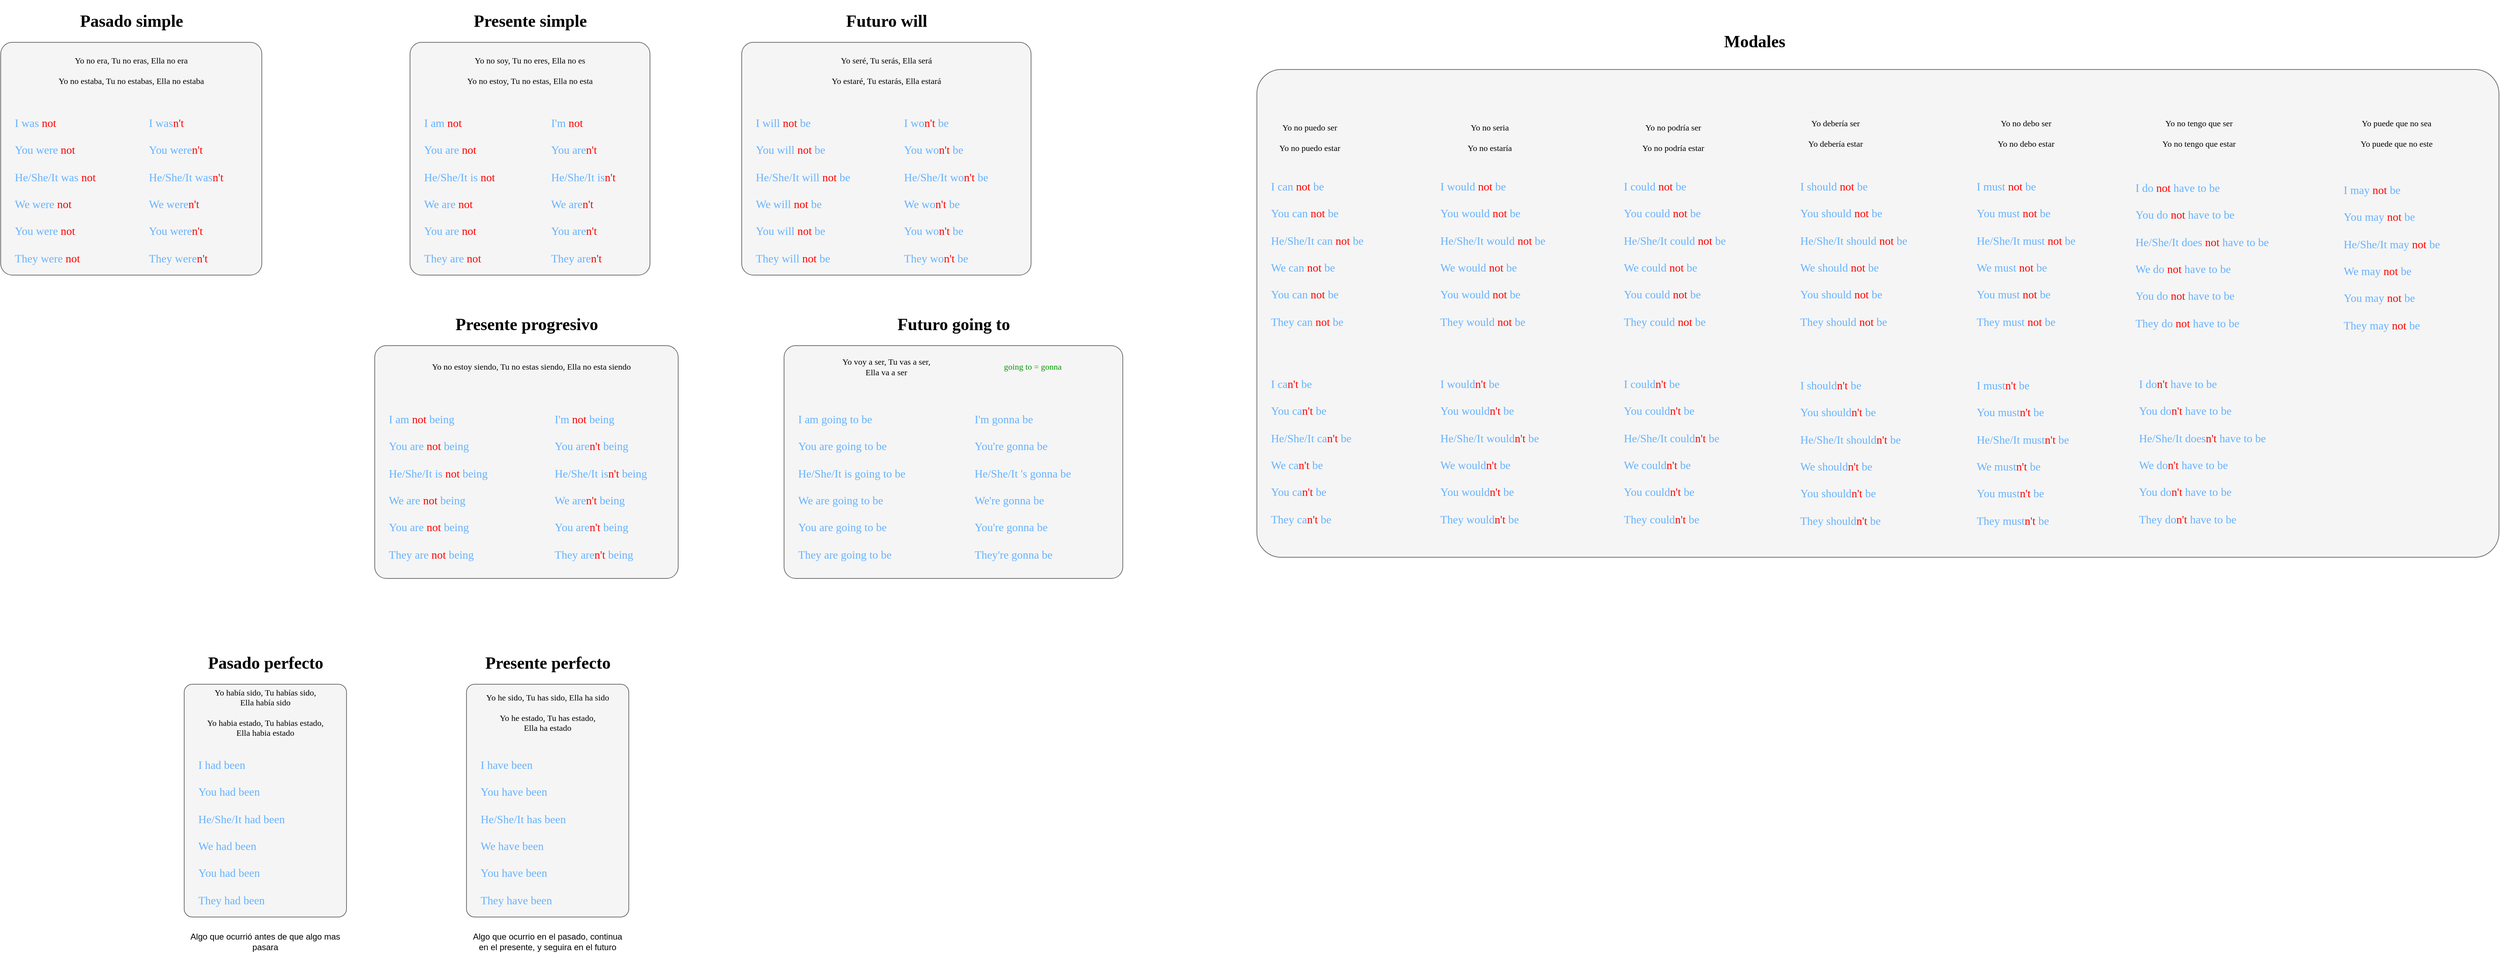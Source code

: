 <mxfile version="22.1.11" type="github">
  <diagram name="Página-1" id="DoMTYIOWFA96HwlCENNE">
    <mxGraphModel dx="2642" dy="577" grid="1" gridSize="10" guides="1" tooltips="1" connect="1" arrows="1" fold="1" page="1" pageScale="1" pageWidth="1600" pageHeight="1200" math="0" shadow="0">
      <root>
        <mxCell id="0" />
        <mxCell id="1" parent="0" />
        <mxCell id="wq_cmzW5N2Y1-mYz72yh-4" value="" style="group;fontFamily=Comic Sans MS;" parent="1" vertex="1" connectable="0">
          <mxGeometry x="350" y="560" width="430" height="390" as="geometry" />
        </mxCell>
        <mxCell id="wq_cmzW5N2Y1-mYz72yh-6" value="Presente progresivo" style="text;strokeColor=none;fillColor=none;html=1;fontSize=24;fontStyle=1;verticalAlign=middle;align=center;fontFamily=Comic Sans MS;" parent="wq_cmzW5N2Y1-mYz72yh-4" vertex="1">
          <mxGeometry x="32.25" width="365.5" height="60" as="geometry" />
        </mxCell>
        <mxCell id="dCN5y319V1dZhfIS2Bhl-4" value="" style="group" parent="wq_cmzW5N2Y1-mYz72yh-4" vertex="1" connectable="0">
          <mxGeometry y="60" width="430" height="330" as="geometry" />
        </mxCell>
        <mxCell id="wq_cmzW5N2Y1-mYz72yh-5" value="" style="rounded=1;whiteSpace=wrap;html=1;fillColor=#f5f5f5;fontColor=#333333;strokeColor=#666666;glass=0;shadow=0;arcSize=5;fontFamily=Comic Sans MS;" parent="dCN5y319V1dZhfIS2Bhl-4" vertex="1">
          <mxGeometry width="430" height="330" as="geometry" />
        </mxCell>
        <mxCell id="wq_cmzW5N2Y1-mYz72yh-7" value="&lt;span style=&quot;background-color: initial;&quot;&gt;I am &lt;font color=&quot;#ff0000&quot;&gt;not&lt;/font&gt; being&lt;br&gt;&lt;/span&gt;&lt;br&gt;&lt;span style=&quot;background-color: initial;&quot;&gt;You are &lt;font color=&quot;#ff0000&quot;&gt;not&lt;/font&gt; being&lt;br&gt;&lt;/span&gt;&lt;br&gt;&lt;span style=&quot;background-color: initial;&quot;&gt;He/She/It is &lt;font color=&quot;#ff0000&quot;&gt;not&lt;/font&gt; being&lt;/span&gt;&lt;br&gt;&lt;span style=&quot;background-color: initial;&quot;&gt;&lt;br&gt;We are &lt;font color=&quot;#ff0000&quot;&gt;not&lt;/font&gt; being&lt;br&gt;&lt;/span&gt;&lt;br&gt;&lt;span style=&quot;background-color: initial;&quot;&gt;You are &lt;font color=&quot;#ff0000&quot;&gt;not&lt;/font&gt; being&lt;br&gt;&lt;/span&gt;&lt;br&gt;&lt;span style=&quot;background-color: initial;&quot;&gt;They are &lt;font color=&quot;#ff0000&quot;&gt;not&lt;/font&gt; being&lt;/span&gt;" style="text;strokeColor=none;fillColor=none;html=1;verticalAlign=middle;overflow=hidden;spacingTop=0;whiteSpace=wrap;horizontal=1;spacing=0;fontSize=16;fontFamily=Comic Sans MS;spacingLeft=20;fontColor=#66B2FF;" parent="dCN5y319V1dZhfIS2Bhl-4" vertex="1">
          <mxGeometry y="70" width="215" height="260" as="geometry" />
        </mxCell>
        <mxCell id="wq_cmzW5N2Y1-mYz72yh-8" value="Yo no estoy siendo, Tu no estas siendo, Ella no esta siendo" style="text;html=1;strokeColor=none;fillColor=none;align=center;verticalAlign=middle;whiteSpace=wrap;rounded=0;fontFamily=Comic Sans MS;" parent="dCN5y319V1dZhfIS2Bhl-4" vertex="1">
          <mxGeometry x="43.7" width="356.3" height="60" as="geometry" />
        </mxCell>
        <mxCell id="dCN5y319V1dZhfIS2Bhl-3" value="&lt;span style=&quot;background-color: initial;&quot;&gt;I&#39;m &lt;font color=&quot;#ff0000&quot;&gt;not&lt;/font&gt; being&lt;br&gt;&lt;/span&gt;&lt;br&gt;&lt;span style=&quot;background-color: initial;&quot;&gt;You are&lt;font color=&quot;#ff0000&quot;&gt;n&#39;t&lt;/font&gt; being&lt;br&gt;&lt;/span&gt;&lt;br&gt;&lt;span style=&quot;background-color: initial;&quot;&gt;He/She/It is&lt;font color=&quot;#ff0000&quot;&gt;n&#39;t&lt;/font&gt; being&lt;/span&gt;&lt;br&gt;&lt;span style=&quot;background-color: initial;&quot;&gt;&lt;br&gt;We are&lt;font color=&quot;#ff0000&quot;&gt;n&#39;t&lt;/font&gt; being&lt;br&gt;&lt;/span&gt;&lt;br&gt;&lt;span style=&quot;background-color: initial;&quot;&gt;You are&lt;font color=&quot;#ff0000&quot;&gt;n&#39;t&lt;/font&gt; being&lt;br&gt;&lt;/span&gt;&lt;br&gt;&lt;span style=&quot;background-color: initial;&quot;&gt;They are&lt;font color=&quot;#ff0000&quot;&gt;n&#39;t&lt;/font&gt; being&lt;/span&gt;" style="text;strokeColor=none;fillColor=none;html=1;verticalAlign=middle;overflow=hidden;spacingTop=0;whiteSpace=wrap;horizontal=1;spacing=0;fontSize=16;fontFamily=Comic Sans MS;spacingLeft=20;fontColor=#66B2FF;" parent="dCN5y319V1dZhfIS2Bhl-4" vertex="1">
          <mxGeometry x="235" y="70" width="195" height="260" as="geometry" />
        </mxCell>
        <mxCell id="wq_cmzW5N2Y1-mYz72yh-9" value="" style="group;fontFamily=Comic Sans MS;" parent="1" vertex="1" connectable="0">
          <mxGeometry x="870" y="130" width="410" height="390" as="geometry" />
        </mxCell>
        <mxCell id="wq_cmzW5N2Y1-mYz72yh-10" value="" style="rounded=1;whiteSpace=wrap;html=1;fillColor=#f5f5f5;fontColor=#333333;strokeColor=#666666;glass=0;shadow=0;arcSize=5;fontFamily=Comic Sans MS;" parent="wq_cmzW5N2Y1-mYz72yh-9" vertex="1">
          <mxGeometry y="60" width="410" height="330" as="geometry" />
        </mxCell>
        <mxCell id="wq_cmzW5N2Y1-mYz72yh-11" value="Futuro will" style="text;strokeColor=none;fillColor=none;html=1;fontSize=24;fontStyle=1;verticalAlign=middle;align=center;fontFamily=Comic Sans MS;" parent="wq_cmzW5N2Y1-mYz72yh-9" vertex="1">
          <mxGeometry x="90" width="230" height="60" as="geometry" />
        </mxCell>
        <mxCell id="wq_cmzW5N2Y1-mYz72yh-12" value="&lt;font face=&quot;Comic Sans MS&quot;&gt;&lt;span style=&quot;background-color: initial;&quot;&gt;I will &lt;font color=&quot;#ff0000&quot;&gt;not&lt;/font&gt; be&lt;br&gt;&lt;/span&gt;&lt;br&gt;&lt;span style=&quot;background-color: initial;&quot;&gt;You will &lt;font color=&quot;#ff0000&quot;&gt;not&lt;/font&gt; be&lt;br&gt;&lt;/span&gt;&lt;br&gt;&lt;span style=&quot;background-color: initial;&quot;&gt;He/She/It will &lt;font color=&quot;#ff0000&quot;&gt;not&lt;/font&gt; be&lt;/span&gt;&lt;br&gt;&lt;span style=&quot;background-color: initial;&quot;&gt;&lt;br&gt;We will &lt;font color=&quot;#ff0000&quot;&gt;not&lt;/font&gt; be&lt;br&gt;&lt;/span&gt;&lt;br&gt;&lt;span style=&quot;background-color: initial;&quot;&gt;You will &lt;font color=&quot;#ff0000&quot;&gt;not&lt;/font&gt; be&lt;br&gt;&lt;/span&gt;&lt;br&gt;&lt;span style=&quot;background-color: initial;&quot;&gt;They will &lt;font color=&quot;#ff0000&quot;&gt;not&lt;/font&gt; be&lt;/span&gt;&lt;/font&gt;" style="text;strokeColor=none;fillColor=none;html=1;verticalAlign=middle;overflow=hidden;spacingTop=0;whiteSpace=wrap;horizontal=1;spacing=0;fontSize=16;fontFamily=Comic Sans MS;spacingLeft=20;fontColor=#66B2FF;" parent="wq_cmzW5N2Y1-mYz72yh-9" vertex="1">
          <mxGeometry y="150" width="200" height="240" as="geometry" />
        </mxCell>
        <mxCell id="wq_cmzW5N2Y1-mYz72yh-13" value="Yo seré, Tu serás, Ella será&lt;br&gt;&lt;br&gt;Yo estaré, Tu estarás, Ella estará" style="text;html=1;strokeColor=none;fillColor=none;align=center;verticalAlign=middle;whiteSpace=wrap;rounded=0;fontFamily=Comic Sans MS;" parent="wq_cmzW5N2Y1-mYz72yh-9" vertex="1">
          <mxGeometry x="90" y="70" width="230" height="60" as="geometry" />
        </mxCell>
        <mxCell id="dCN5y319V1dZhfIS2Bhl-13" value="&lt;font face=&quot;Comic Sans MS&quot;&gt;&lt;span style=&quot;background-color: initial;&quot;&gt;I wo&lt;font color=&quot;#ff0000&quot;&gt;n&#39;t&lt;/font&gt; be&lt;br&gt;&lt;/span&gt;&lt;br&gt;&lt;span style=&quot;background-color: initial;&quot;&gt;You wo&lt;font color=&quot;#ff0000&quot;&gt;n&#39;t&lt;/font&gt; be&lt;br&gt;&lt;/span&gt;&lt;br&gt;&lt;span style=&quot;background-color: initial;&quot;&gt;He/She/It wo&lt;font color=&quot;#ff0000&quot;&gt;n&#39;t&lt;/font&gt; be&lt;/span&gt;&lt;br&gt;&lt;span style=&quot;background-color: initial;&quot;&gt;&lt;br&gt;We wo&lt;font color=&quot;#ff0000&quot;&gt;n&#39;t&lt;/font&gt; be&lt;br&gt;&lt;/span&gt;&lt;br&gt;&lt;span style=&quot;background-color: initial;&quot;&gt;You wo&lt;font color=&quot;#ff0000&quot;&gt;n&#39;t&lt;/font&gt; be&lt;br&gt;&lt;/span&gt;&lt;br&gt;&lt;span style=&quot;background-color: initial;&quot;&gt;They wo&lt;font color=&quot;#ff0000&quot;&gt;n&#39;t&lt;/font&gt; be&lt;/span&gt;&lt;/font&gt;" style="text;strokeColor=none;fillColor=none;html=1;verticalAlign=middle;overflow=hidden;spacingTop=0;whiteSpace=wrap;horizontal=1;spacing=0;fontSize=16;fontFamily=Comic Sans MS;spacingLeft=20;fontColor=#66B2FF;" parent="wq_cmzW5N2Y1-mYz72yh-9" vertex="1">
          <mxGeometry x="210" y="150" width="200" height="240" as="geometry" />
        </mxCell>
        <mxCell id="wq_cmzW5N2Y1-mYz72yh-26" value="" style="group;fontFamily=Comic Sans MS;" parent="1" vertex="1" connectable="0">
          <mxGeometry x="480" y="1040" width="230" height="390" as="geometry" />
        </mxCell>
        <mxCell id="wq_cmzW5N2Y1-mYz72yh-27" value="" style="rounded=1;whiteSpace=wrap;html=1;fillColor=#f5f5f5;fontColor=#333333;strokeColor=#666666;glass=0;shadow=0;arcSize=5;fontFamily=Comic Sans MS;" parent="wq_cmzW5N2Y1-mYz72yh-26" vertex="1">
          <mxGeometry y="60" width="230" height="330" as="geometry" />
        </mxCell>
        <mxCell id="wq_cmzW5N2Y1-mYz72yh-28" value="Presente perfecto" style="text;strokeColor=none;fillColor=none;html=1;fontSize=24;fontStyle=1;verticalAlign=middle;align=center;fontFamily=Comic Sans MS;" parent="wq_cmzW5N2Y1-mYz72yh-26" vertex="1">
          <mxGeometry width="230" height="60" as="geometry" />
        </mxCell>
        <mxCell id="wq_cmzW5N2Y1-mYz72yh-29" value="&lt;span style=&quot;background-color: initial;&quot;&gt;I have been&lt;br&gt;&lt;/span&gt;&lt;br&gt;&lt;span style=&quot;background-color: initial;&quot;&gt;You have been&lt;br&gt;&lt;/span&gt;&lt;br&gt;&lt;span style=&quot;background-color: initial;&quot;&gt;He/She/It has been&lt;/span&gt;&lt;br&gt;&lt;span style=&quot;background-color: initial;&quot;&gt;&lt;br&gt;We have been&lt;br&gt;&lt;/span&gt;&lt;br&gt;&lt;span style=&quot;background-color: initial;&quot;&gt;You have been&lt;br&gt;&lt;/span&gt;&lt;br&gt;&lt;span style=&quot;background-color: initial;&quot;&gt;They have been&lt;/span&gt;" style="text;strokeColor=none;fillColor=none;html=1;verticalAlign=middle;overflow=hidden;spacingTop=0;whiteSpace=wrap;horizontal=1;spacing=0;fontSize=16;fontFamily=Comic Sans MS;spacingLeft=20;fontColor=#66B2FF;" parent="wq_cmzW5N2Y1-mYz72yh-26" vertex="1">
          <mxGeometry y="150" width="230" height="240" as="geometry" />
        </mxCell>
        <mxCell id="wq_cmzW5N2Y1-mYz72yh-30" value="Yo he sido, Tu has sido, Ella ha sido&lt;br&gt;&lt;br&gt;Yo he estado, Tu has estado,&lt;br&gt;Ella ha estado" style="text;html=1;strokeColor=none;fillColor=none;align=center;verticalAlign=middle;whiteSpace=wrap;rounded=0;fontFamily=Comic Sans MS;spacingTop=0;" parent="wq_cmzW5N2Y1-mYz72yh-26" vertex="1">
          <mxGeometry y="60" width="230" height="80" as="geometry" />
        </mxCell>
        <mxCell id="wq_cmzW5N2Y1-mYz72yh-31" value="Algo que ocurrio en el pasado, continua en el presente, y seguira en el futuro" style="text;html=1;strokeColor=none;fillColor=none;align=center;verticalAlign=middle;whiteSpace=wrap;rounded=0;" parent="1" vertex="1">
          <mxGeometry x="480" y="1450" width="230" height="30" as="geometry" />
        </mxCell>
        <mxCell id="wq_cmzW5N2Y1-mYz72yh-32" value="" style="group;fontFamily=Comic Sans MS;" parent="1" vertex="1" connectable="0">
          <mxGeometry x="80" y="1040" width="230" height="390" as="geometry" />
        </mxCell>
        <mxCell id="wq_cmzW5N2Y1-mYz72yh-33" value="" style="rounded=1;whiteSpace=wrap;html=1;fillColor=#f5f5f5;fontColor=#333333;strokeColor=#666666;glass=0;shadow=0;arcSize=5;fontFamily=Comic Sans MS;" parent="wq_cmzW5N2Y1-mYz72yh-32" vertex="1">
          <mxGeometry y="60" width="230" height="330" as="geometry" />
        </mxCell>
        <mxCell id="wq_cmzW5N2Y1-mYz72yh-34" value="Pasado perfecto" style="text;strokeColor=none;fillColor=none;html=1;fontSize=24;fontStyle=1;verticalAlign=middle;align=center;fontFamily=Comic Sans MS;" parent="wq_cmzW5N2Y1-mYz72yh-32" vertex="1">
          <mxGeometry width="230" height="60" as="geometry" />
        </mxCell>
        <mxCell id="wq_cmzW5N2Y1-mYz72yh-35" value="&lt;span style=&quot;background-color: initial;&quot;&gt;I had been&lt;br&gt;&lt;/span&gt;&lt;br&gt;&lt;span style=&quot;background-color: initial;&quot;&gt;You had been&lt;br&gt;&lt;/span&gt;&lt;br&gt;&lt;span style=&quot;background-color: initial;&quot;&gt;He/She/It had been&lt;/span&gt;&lt;br&gt;&lt;span style=&quot;background-color: initial;&quot;&gt;&lt;br&gt;We had been&lt;br&gt;&lt;/span&gt;&lt;br&gt;&lt;span style=&quot;background-color: initial;&quot;&gt;You had been&lt;br&gt;&lt;/span&gt;&lt;br&gt;&lt;span style=&quot;background-color: initial;&quot;&gt;They had been&lt;/span&gt;" style="text;strokeColor=none;fillColor=none;html=1;verticalAlign=middle;overflow=hidden;spacingTop=0;whiteSpace=wrap;horizontal=1;spacing=0;fontSize=16;fontFamily=Comic Sans MS;spacingLeft=20;fontColor=#66B2FF;" parent="wq_cmzW5N2Y1-mYz72yh-32" vertex="1">
          <mxGeometry y="150" width="230" height="240" as="geometry" />
        </mxCell>
        <mxCell id="wq_cmzW5N2Y1-mYz72yh-36" value="Yo había sido, Tu habías sido,&lt;br&gt;Ella había sido&lt;br&gt;&lt;br&gt;Yo habia estado, Tu habias estado,&lt;br&gt;Ella habia estado" style="text;html=1;strokeColor=none;fillColor=none;align=center;verticalAlign=middle;whiteSpace=wrap;rounded=0;fontFamily=Comic Sans MS;spacingTop=0;" parent="wq_cmzW5N2Y1-mYz72yh-32" vertex="1">
          <mxGeometry y="60" width="230" height="80" as="geometry" />
        </mxCell>
        <mxCell id="wq_cmzW5N2Y1-mYz72yh-37" value="Algo que ocurrió antes de que algo mas pasara" style="text;html=1;strokeColor=none;fillColor=none;align=center;verticalAlign=middle;whiteSpace=wrap;rounded=0;" parent="1" vertex="1">
          <mxGeometry x="80" y="1450" width="230" height="30" as="geometry" />
        </mxCell>
        <mxCell id="dCN5y319V1dZhfIS2Bhl-2" value="" style="group" parent="1" vertex="1" connectable="0">
          <mxGeometry x="400" y="130" width="340" height="390" as="geometry" />
        </mxCell>
        <mxCell id="LE9yWc8VUJ7Y_HGT6EMH-2" value="" style="rounded=1;whiteSpace=wrap;html=1;fillColor=#f5f5f5;fontColor=#333333;strokeColor=#666666;glass=0;shadow=0;arcSize=5;fontFamily=Comic Sans MS;container=0;" parent="dCN5y319V1dZhfIS2Bhl-2" vertex="1">
          <mxGeometry y="60" width="340" height="330" as="geometry" />
        </mxCell>
        <mxCell id="wq_cmzW5N2Y1-mYz72yh-1" value="&lt;span style=&quot;background-color: initial;&quot;&gt;I am &lt;font color=&quot;#ff0000&quot;&gt;not&lt;/font&gt;&lt;br&gt;&lt;/span&gt;&lt;br&gt;You are&amp;nbsp;&lt;span style=&quot;color: rgb(255, 0, 0);&quot;&gt;not&lt;/span&gt;&lt;span style=&quot;background-color: initial;&quot;&gt;&lt;br&gt;&lt;/span&gt;&lt;br&gt;&lt;span style=&quot;background-color: initial;&quot;&gt;He/She/It is&amp;nbsp;&lt;/span&gt;&lt;font color=&quot;#ff0000&quot;&gt;not&lt;/font&gt;&lt;br&gt;&lt;span style=&quot;background-color: initial;&quot;&gt;&lt;br&gt;We are &lt;font color=&quot;#ff0000&quot;&gt;not&lt;/font&gt;&lt;br&gt;&lt;/span&gt;&lt;br&gt;You are&amp;nbsp;&lt;span style=&quot;color: rgb(255, 0, 0);&quot;&gt;not&lt;/span&gt;&lt;span style=&quot;background-color: initial;&quot;&gt;&lt;br&gt;&lt;/span&gt;&lt;br&gt;&lt;span style=&quot;background-color: initial;&quot;&gt;They are&amp;nbsp;&lt;/span&gt;&lt;font color=&quot;#ff0000&quot;&gt;not&lt;/font&gt;" style="text;strokeColor=none;fillColor=none;html=1;verticalAlign=middle;overflow=hidden;spacingTop=0;whiteSpace=wrap;horizontal=1;spacing=0;fontSize=16;fontFamily=Comic Sans MS;spacingLeft=20;fontColor=#66B2FF;container=0;" parent="dCN5y319V1dZhfIS2Bhl-2" vertex="1">
          <mxGeometry y="150" width="150" height="240" as="geometry" />
        </mxCell>
        <mxCell id="LE9yWc8VUJ7Y_HGT6EMH-3" value="Presente simple" style="text;strokeColor=none;fillColor=none;html=1;fontSize=24;fontStyle=1;verticalAlign=middle;align=center;fontFamily=Comic Sans MS;container=0;" parent="dCN5y319V1dZhfIS2Bhl-2" vertex="1">
          <mxGeometry x="55" width="230" height="60" as="geometry" />
        </mxCell>
        <mxCell id="wq_cmzW5N2Y1-mYz72yh-2" value="Yo no soy, Tu no eres, Ella no es&lt;br&gt;&lt;br&gt;Yo no estoy, Tu no estas, Ella no esta" style="text;html=1;strokeColor=none;fillColor=none;align=center;verticalAlign=middle;whiteSpace=wrap;rounded=0;fontFamily=Comic Sans MS;container=0;" parent="dCN5y319V1dZhfIS2Bhl-2" vertex="1">
          <mxGeometry x="35" y="70" width="270" height="60" as="geometry" />
        </mxCell>
        <mxCell id="wq_cmzW5N2Y1-mYz72yh-39" value="&lt;span style=&quot;background-color: initial;&quot;&gt;I&#39;m &lt;font color=&quot;#ff0000&quot;&gt;not&lt;/font&gt;&lt;br&gt;&lt;/span&gt;&lt;br&gt;&lt;span style=&quot;background-color: initial;&quot;&gt;You are&lt;font color=&quot;#ff0000&quot;&gt;n&#39;t&lt;/font&gt;&lt;br&gt;&lt;/span&gt;&lt;br&gt;&lt;span style=&quot;background-color: initial;&quot;&gt;He/She/It is&lt;font color=&quot;#ff0000&quot;&gt;n&#39;t&lt;/font&gt;&lt;/span&gt;&lt;br&gt;&lt;br&gt;We&amp;nbsp;are&lt;font style=&quot;border-color: var(--border-color);&quot; color=&quot;#ff0000&quot;&gt;n&#39;t&lt;/font&gt;&lt;span style=&quot;background-color: initial;&quot;&gt;&lt;br&gt;&lt;/span&gt;&lt;br&gt;You&amp;nbsp;are&lt;font style=&quot;border-color: var(--border-color);&quot; color=&quot;#ff0000&quot;&gt;n&#39;t&lt;/font&gt;&lt;span style=&quot;background-color: initial;&quot;&gt;&lt;br&gt;&lt;/span&gt;&lt;br&gt;&lt;span style=&quot;background-color: initial;&quot;&gt;They&amp;nbsp;&lt;/span&gt;are&lt;font style=&quot;border-color: var(--border-color);&quot; color=&quot;#ff0000&quot;&gt;n&#39;t&lt;/font&gt;" style="text;strokeColor=none;fillColor=none;html=1;verticalAlign=middle;overflow=hidden;spacingTop=0;whiteSpace=wrap;horizontal=1;spacing=0;fontSize=16;fontFamily=Comic Sans MS;spacingLeft=20;fontColor=#66B2FF;container=0;" parent="dCN5y319V1dZhfIS2Bhl-2" vertex="1">
          <mxGeometry x="180" y="150" width="140" height="240" as="geometry" />
        </mxCell>
        <mxCell id="dCN5y319V1dZhfIS2Bhl-5" value="" style="group" parent="1" vertex="1" connectable="0">
          <mxGeometry x="930" y="560" width="480" height="390" as="geometry" />
        </mxCell>
        <mxCell id="wq_cmzW5N2Y1-mYz72yh-15" value="" style="rounded=1;whiteSpace=wrap;html=1;fillColor=#f5f5f5;fontColor=#333333;strokeColor=#666666;glass=0;shadow=0;arcSize=5;fontFamily=Comic Sans MS;" parent="dCN5y319V1dZhfIS2Bhl-5" vertex="1">
          <mxGeometry y="60" width="480" height="330" as="geometry" />
        </mxCell>
        <mxCell id="wq_cmzW5N2Y1-mYz72yh-16" value="Futuro going to" style="text;strokeColor=none;fillColor=none;html=1;fontSize=24;fontStyle=1;verticalAlign=middle;align=center;fontFamily=Comic Sans MS;" parent="dCN5y319V1dZhfIS2Bhl-5" vertex="1">
          <mxGeometry x="125" width="230" height="60" as="geometry" />
        </mxCell>
        <mxCell id="wq_cmzW5N2Y1-mYz72yh-17" value="&lt;span style=&quot;background-color: initial;&quot;&gt;I am going to be&lt;br&gt;&lt;/span&gt;&lt;br&gt;You are&amp;nbsp;going to be&lt;span style=&quot;background-color: initial;&quot;&gt;&lt;br&gt;&lt;/span&gt;&lt;br&gt;&lt;span style=&quot;background-color: initial;&quot;&gt;He/She/It is&amp;nbsp;&lt;/span&gt;going to be&lt;br&gt;&lt;br&gt;We are&amp;nbsp;going to be&lt;span style=&quot;background-color: initial;&quot;&gt;&lt;br&gt;&lt;/span&gt;&lt;br&gt;You are&amp;nbsp;going to be&lt;span style=&quot;background-color: initial;&quot;&gt;&lt;br&gt;&lt;/span&gt;&lt;br&gt;&lt;span style=&quot;background-color: initial;&quot;&gt;They are&amp;nbsp;&lt;/span&gt;going to be" style="text;strokeColor=none;fillColor=none;html=1;verticalAlign=middle;overflow=hidden;spacingTop=0;whiteSpace=wrap;horizontal=1;spacing=0;fontSize=16;fontFamily=Comic Sans MS;spacingLeft=20;fontColor=#66B2FF;" parent="dCN5y319V1dZhfIS2Bhl-5" vertex="1">
          <mxGeometry y="130" width="230" height="260" as="geometry" />
        </mxCell>
        <mxCell id="wq_cmzW5N2Y1-mYz72yh-18" value="Yo voy a ser, Tu vas a ser, &lt;br&gt;Ella va a ser" style="text;html=1;strokeColor=none;fillColor=none;align=center;verticalAlign=middle;whiteSpace=wrap;rounded=0;fontFamily=Comic Sans MS;" parent="dCN5y319V1dZhfIS2Bhl-5" vertex="1">
          <mxGeometry x="30" y="60" width="230" height="60" as="geometry" />
        </mxCell>
        <mxCell id="wq_cmzW5N2Y1-mYz72yh-19" value="&lt;span style=&quot;background-color: initial;&quot;&gt;I&#39;m gonna be&lt;br&gt;&lt;/span&gt;&lt;br&gt;You&#39;re gonna be&lt;span style=&quot;background-color: initial;&quot;&gt;&lt;br&gt;&lt;/span&gt;&lt;br&gt;&lt;span style=&quot;background-color: initial;&quot;&gt;He/She/It &#39;s&amp;nbsp;&lt;/span&gt;gonna be&lt;br&gt;&lt;br&gt;We&#39;re gonna be&lt;span style=&quot;background-color: initial;&quot;&gt;&lt;br&gt;&lt;/span&gt;&lt;br&gt;You&#39;re gonna be&lt;span style=&quot;background-color: initial;&quot;&gt;&lt;br&gt;&lt;/span&gt;&lt;br&gt;&lt;span style=&quot;background-color: initial;&quot;&gt;They&#39;re&amp;nbsp;&lt;/span&gt;gonna be" style="text;strokeColor=none;fillColor=none;html=1;verticalAlign=middle;overflow=hidden;spacingTop=0;whiteSpace=wrap;horizontal=1;spacing=0;fontSize=16;fontFamily=Comic Sans MS;spacingLeft=20;fontColor=#66B2FF;" parent="dCN5y319V1dZhfIS2Bhl-5" vertex="1">
          <mxGeometry x="250" y="130" width="230" height="260" as="geometry" />
        </mxCell>
        <mxCell id="wq_cmzW5N2Y1-mYz72yh-20" value="going to = gonna" style="text;html=1;strokeColor=none;fillColor=none;align=center;verticalAlign=middle;whiteSpace=wrap;rounded=0;fontFamily=Comic Sans MS;fontColor=#009900;" parent="dCN5y319V1dZhfIS2Bhl-5" vertex="1">
          <mxGeometry x="295" y="75" width="115" height="30" as="geometry" />
        </mxCell>
        <mxCell id="wq_cmzW5N2Y1-mYz72yh-41" value="" style="rounded=1;whiteSpace=wrap;html=1;fillColor=#f5f5f5;fontColor=#333333;strokeColor=#666666;glass=0;shadow=0;arcSize=5;fontFamily=Comic Sans MS;" parent="1" vertex="1">
          <mxGeometry x="1600" y="228.46" width="1760" height="691.54" as="geometry" />
        </mxCell>
        <mxCell id="wq_cmzW5N2Y1-mYz72yh-42" value="Modales" style="text;strokeColor=none;fillColor=none;html=1;fontSize=24;fontStyle=1;verticalAlign=middle;align=center;fontFamily=Comic Sans MS;" parent="1" vertex="1">
          <mxGeometry x="2190" y="150" width="230" height="78.462" as="geometry" />
        </mxCell>
        <mxCell id="wq_cmzW5N2Y1-mYz72yh-43" value="&lt;font face=&quot;Comic Sans MS&quot;&gt;&lt;span style=&quot;background-color: initial;&quot;&gt;I can &lt;font color=&quot;#ff0000&quot;&gt;not&lt;/font&gt; be&lt;br&gt;&lt;/span&gt;&lt;br&gt;You can&amp;nbsp;&lt;/font&gt;&lt;font color=&quot;#ff0000&quot;&gt;not&lt;/font&gt;&amp;nbsp;&lt;font face=&quot;Comic Sans MS&quot;&gt;&lt;span style=&quot;background-color: initial;&quot;&gt;be&lt;br&gt;&lt;/span&gt;&lt;br&gt;He/She/It can&amp;nbsp;&lt;/font&gt;&lt;font color=&quot;#ff0000&quot;&gt;not&lt;/font&gt;&lt;font face=&quot;Comic Sans MS&quot;&gt;&lt;span style=&quot;background-color: initial;&quot;&gt;&amp;nbsp;be&lt;/span&gt;&lt;br&gt;&lt;br&gt;We can&amp;nbsp;&lt;/font&gt;&lt;font color=&quot;#ff0000&quot;&gt;not&lt;/font&gt;&amp;nbsp;&lt;font face=&quot;Comic Sans MS&quot;&gt;&lt;span style=&quot;background-color: initial;&quot;&gt;be&lt;br&gt;&lt;/span&gt;&lt;br&gt;You can&amp;nbsp;&lt;/font&gt;&lt;font color=&quot;#ff0000&quot;&gt;not&lt;/font&gt; &lt;font face=&quot;Comic Sans MS&quot;&gt;&lt;span style=&quot;background-color: initial;&quot;&gt;be&lt;br&gt;&lt;/span&gt;&lt;br&gt;They can&amp;nbsp;&lt;/font&gt;&lt;font color=&quot;#ff0000&quot;&gt;not&lt;/font&gt;&amp;nbsp;&lt;font face=&quot;Comic Sans MS&quot;&gt;&lt;span style=&quot;background-color: initial;&quot;&gt;be&lt;/span&gt;&lt;/font&gt;" style="text;strokeColor=none;fillColor=none;html=1;verticalAlign=middle;overflow=hidden;spacingTop=0;whiteSpace=wrap;horizontal=1;spacing=0;fontSize=16;fontFamily=Comic Sans MS;spacingLeft=20;fontColor=#66B2FF;" parent="1" vertex="1">
          <mxGeometry x="1600" y="370" width="210" height="240" as="geometry" />
        </mxCell>
        <mxCell id="wq_cmzW5N2Y1-mYz72yh-44" value="Yo no puedo ser&lt;br&gt;&lt;br&gt;Yo no puedo estar" style="text;html=1;strokeColor=none;fillColor=none;align=center;verticalAlign=middle;whiteSpace=wrap;rounded=0;fontFamily=Comic Sans MS;" parent="1" vertex="1">
          <mxGeometry x="1610" y="285.77" width="130" height="78.46" as="geometry" />
        </mxCell>
        <mxCell id="wq_cmzW5N2Y1-mYz72yh-45" value="&lt;font face=&quot;Comic Sans MS&quot;&gt;&lt;span style=&quot;background-color: initial;&quot;&gt;I would &lt;font color=&quot;#ff0000&quot;&gt;not&lt;/font&gt; be&lt;br&gt;&lt;/span&gt;&lt;br&gt;You&amp;nbsp;&lt;/font&gt;would&lt;font face=&quot;Comic Sans MS&quot;&gt;&lt;span style=&quot;background-color: initial;&quot;&gt;&amp;nbsp;&lt;font color=&quot;#ff0000&quot;&gt;not&lt;/font&gt; be&lt;br&gt;&lt;/span&gt;&lt;br&gt;He/She/It&amp;nbsp;&lt;/font&gt;would&lt;font face=&quot;Comic Sans MS&quot;&gt;&lt;span style=&quot;background-color: initial;&quot;&gt;&amp;nbsp;&lt;font color=&quot;#ff0000&quot;&gt;not&lt;/font&gt; be&lt;/span&gt;&lt;br&gt;&lt;br&gt;We&amp;nbsp;&lt;/font&gt;would&lt;font face=&quot;Comic Sans MS&quot;&gt;&lt;span style=&quot;background-color: initial;&quot;&gt;&amp;nbsp;&lt;font color=&quot;#ff0000&quot;&gt;not&lt;/font&gt; be&lt;br&gt;&lt;/span&gt;&lt;br&gt;You&amp;nbsp;&lt;/font&gt;would&lt;font face=&quot;Comic Sans MS&quot;&gt;&lt;span style=&quot;background-color: initial;&quot;&gt;&amp;nbsp;&lt;font color=&quot;#ff0000&quot;&gt;not&lt;/font&gt; be&lt;br&gt;&lt;/span&gt;&lt;br&gt;They&amp;nbsp;&lt;/font&gt;would&lt;font face=&quot;Comic Sans MS&quot;&gt;&lt;span style=&quot;background-color: initial;&quot;&gt;&amp;nbsp;&lt;font color=&quot;#ff0000&quot;&gt;not&lt;/font&gt; be&lt;/span&gt;&lt;/font&gt;" style="text;strokeColor=none;fillColor=none;html=1;verticalAlign=middle;overflow=hidden;spacingTop=0;whiteSpace=wrap;horizontal=1;spacing=0;fontSize=16;fontFamily=Comic Sans MS;spacingLeft=20;fontColor=#66B2FF;" parent="1" vertex="1">
          <mxGeometry x="1840" y="370" width="230" height="240" as="geometry" />
        </mxCell>
        <mxCell id="wq_cmzW5N2Y1-mYz72yh-46" value="Yo no seria&lt;br&gt;&lt;br&gt;Yo no estaría" style="text;html=1;strokeColor=none;fillColor=none;align=center;verticalAlign=middle;whiteSpace=wrap;rounded=0;fontFamily=Comic Sans MS;" parent="1" vertex="1">
          <mxGeometry x="1870" y="285.77" width="120" height="78.46" as="geometry" />
        </mxCell>
        <mxCell id="wq_cmzW5N2Y1-mYz72yh-47" value="&lt;font face=&quot;Comic Sans MS&quot;&gt;&lt;span style=&quot;background-color: initial;&quot;&gt;I could &lt;font color=&quot;#ff0000&quot;&gt;not&lt;/font&gt; be&lt;br&gt;&lt;/span&gt;&lt;br&gt;You c&lt;/font&gt;ould&lt;font face=&quot;Comic Sans MS&quot;&gt;&lt;span style=&quot;background-color: initial;&quot;&gt;&amp;nbsp;&lt;font color=&quot;#ff0000&quot;&gt;not&lt;/font&gt; be&lt;br&gt;&lt;/span&gt;&lt;br&gt;He/She/It c&lt;/font&gt;ould&lt;font face=&quot;Comic Sans MS&quot;&gt;&lt;span style=&quot;background-color: initial;&quot;&gt;&amp;nbsp;&lt;font color=&quot;#ff0000&quot;&gt;not&lt;/font&gt; be&lt;/span&gt;&lt;br&gt;&lt;br&gt;We&amp;nbsp;&lt;/font&gt;could&lt;font face=&quot;Comic Sans MS&quot;&gt;&lt;span style=&quot;background-color: initial;&quot;&gt;&amp;nbsp;&lt;font color=&quot;#ff0000&quot;&gt;not&lt;/font&gt; be&lt;br&gt;&lt;/span&gt;&lt;br&gt;You c&lt;/font&gt;ould&lt;font face=&quot;Comic Sans MS&quot;&gt;&lt;span style=&quot;background-color: initial;&quot;&gt;&amp;nbsp;&lt;font color=&quot;#ff0000&quot;&gt;not&lt;/font&gt; be&lt;br&gt;&lt;/span&gt;&lt;br&gt;They c&lt;/font&gt;ould &lt;font color=&quot;#ff0000&quot;&gt;not&lt;/font&gt;&lt;font face=&quot;Comic Sans MS&quot;&gt;&lt;span style=&quot;background-color: initial;&quot;&gt;&amp;nbsp;be&lt;/span&gt;&lt;/font&gt;" style="text;strokeColor=none;fillColor=none;html=1;verticalAlign=middle;overflow=hidden;spacingTop=0;whiteSpace=wrap;horizontal=1;spacing=0;fontSize=16;fontFamily=Comic Sans MS;spacingLeft=20;fontColor=#66B2FF;" parent="1" vertex="1">
          <mxGeometry x="2100" y="376.54" width="240" height="226.92" as="geometry" />
        </mxCell>
        <mxCell id="wq_cmzW5N2Y1-mYz72yh-48" value="Yo no podría ser&lt;br&gt;&lt;br&gt;Yo no podría estar" style="text;html=1;strokeColor=none;fillColor=none;align=center;verticalAlign=middle;whiteSpace=wrap;rounded=0;fontFamily=Comic Sans MS;" parent="1" vertex="1">
          <mxGeometry x="2120" y="285.77" width="140" height="78.46" as="geometry" />
        </mxCell>
        <mxCell id="wq_cmzW5N2Y1-mYz72yh-49" value="&lt;font face=&quot;Comic Sans MS&quot;&gt;&lt;span style=&quot;background-color: initial;&quot;&gt;I should &lt;font color=&quot;#ff0000&quot;&gt;not&lt;/font&gt; be&lt;br&gt;&lt;/span&gt;&lt;br&gt;You should&lt;/font&gt;&lt;font face=&quot;Comic Sans MS&quot;&gt;&lt;span style=&quot;background-color: initial;&quot;&gt;&amp;nbsp;&lt;font color=&quot;#ff0000&quot;&gt;not&lt;/font&gt; be&lt;br&gt;&lt;/span&gt;&lt;br&gt;He/She/It sh&lt;/font&gt;ould&lt;font face=&quot;Comic Sans MS&quot;&gt;&lt;span style=&quot;background-color: initial;&quot;&gt;&amp;nbsp;&lt;font color=&quot;#ff0000&quot;&gt;not&lt;/font&gt; be&lt;/span&gt;&lt;br&gt;&lt;br&gt;We sh&lt;/font&gt;ould&lt;font face=&quot;Comic Sans MS&quot;&gt;&lt;span style=&quot;background-color: initial;&quot;&gt;&amp;nbsp;&lt;font color=&quot;#ff0000&quot;&gt;not&lt;/font&gt; be&lt;br&gt;&lt;/span&gt;&lt;br&gt;You sh&lt;/font&gt;ould&lt;font face=&quot;Comic Sans MS&quot;&gt;&lt;span style=&quot;background-color: initial;&quot;&gt;&amp;nbsp;&lt;font color=&quot;#ff0000&quot;&gt;not&lt;/font&gt; be&lt;br&gt;&lt;/span&gt;&lt;br&gt;They sh&lt;/font&gt;ould&lt;font face=&quot;Comic Sans MS&quot;&gt;&lt;span style=&quot;background-color: initial;&quot;&gt;&amp;nbsp;&lt;font color=&quot;#ff0000&quot;&gt;not&lt;/font&gt; be&lt;/span&gt;&lt;/font&gt;" style="text;strokeColor=none;fillColor=none;html=1;verticalAlign=middle;overflow=hidden;spacingTop=0;whiteSpace=wrap;horizontal=1;spacing=0;fontSize=16;fontFamily=Comic Sans MS;spacingLeft=20;fontColor=#66B2FF;" parent="1" vertex="1">
          <mxGeometry x="2350" y="375" width="270" height="230" as="geometry" />
        </mxCell>
        <mxCell id="wq_cmzW5N2Y1-mYz72yh-50" value="Yo debería ser&lt;br&gt;&lt;br&gt;Yo debería estar" style="text;html=1;strokeColor=none;fillColor=none;align=center;verticalAlign=middle;whiteSpace=wrap;rounded=0;fontFamily=Comic Sans MS;" parent="1" vertex="1">
          <mxGeometry x="2370" y="280.002" width="100" height="78.462" as="geometry" />
        </mxCell>
        <mxCell id="wq_cmzW5N2Y1-mYz72yh-51" value="&lt;font face=&quot;Comic Sans MS&quot;&gt;&lt;span style=&quot;background-color: initial;&quot;&gt;I must &lt;font color=&quot;#ff0000&quot;&gt;not&lt;/font&gt; be&lt;br&gt;&lt;/span&gt;&lt;br&gt;You must &lt;font color=&quot;#ff0000&quot;&gt;not&lt;/font&gt;&lt;/font&gt;&lt;font face=&quot;Comic Sans MS&quot;&gt;&lt;span style=&quot;background-color: initial;&quot;&gt;&amp;nbsp;be&lt;br&gt;&lt;/span&gt;&lt;br&gt;He/She/It must &lt;font color=&quot;#ff0000&quot;&gt;not&lt;/font&gt;&lt;/font&gt;&lt;font face=&quot;Comic Sans MS&quot;&gt;&lt;span style=&quot;background-color: initial;&quot;&gt;&amp;nbsp;be&lt;/span&gt;&lt;br&gt;&lt;br&gt;We must &lt;font color=&quot;#ff0000&quot;&gt;not&lt;/font&gt;&lt;/font&gt;&lt;font face=&quot;Comic Sans MS&quot;&gt;&lt;span style=&quot;background-color: initial;&quot;&gt;&amp;nbsp;be&lt;br&gt;&lt;/span&gt;&lt;br&gt;You must&lt;/font&gt;&lt;font face=&quot;Comic Sans MS&quot;&gt;&lt;span style=&quot;background-color: initial;&quot;&gt;&amp;nbsp;&lt;font color=&quot;#ff0000&quot;&gt;not&lt;/font&gt; be&lt;br&gt;&lt;/span&gt;&lt;br&gt;They must &lt;font color=&quot;#ff0000&quot;&gt;not&lt;/font&gt;&lt;/font&gt;&lt;font face=&quot;Comic Sans MS&quot;&gt;&lt;span style=&quot;background-color: initial;&quot;&gt;&amp;nbsp;be&lt;/span&gt;&lt;/font&gt;" style="text;strokeColor=none;fillColor=none;html=1;verticalAlign=middle;overflow=hidden;spacingTop=0;whiteSpace=wrap;horizontal=1;spacing=0;fontSize=16;fontFamily=Comic Sans MS;spacingLeft=20;fontColor=#66B2FF;" parent="1" vertex="1">
          <mxGeometry x="2600" y="370" width="230" height="240" as="geometry" />
        </mxCell>
        <mxCell id="wq_cmzW5N2Y1-mYz72yh-52" value="Yo no debo ser&lt;br&gt;&lt;br&gt;Yo no debo estar" style="text;html=1;strokeColor=none;fillColor=none;align=center;verticalAlign=middle;whiteSpace=wrap;rounded=0;fontFamily=Comic Sans MS;" parent="1" vertex="1">
          <mxGeometry x="2620" y="280" width="140" height="78.46" as="geometry" />
        </mxCell>
        <mxCell id="wq_cmzW5N2Y1-mYz72yh-53" value="&lt;font face=&quot;Comic Sans MS&quot;&gt;&lt;span style=&quot;background-color: initial;&quot;&gt;I do &lt;font color=&quot;#ff0000&quot;&gt;not&lt;/font&gt; have to be&lt;br&gt;&lt;/span&gt;&lt;br&gt;You do &lt;font color=&quot;#ff0000&quot;&gt;not&lt;/font&gt; have to&lt;/font&gt;&lt;font face=&quot;Comic Sans MS&quot;&gt;&lt;span style=&quot;background-color: initial;&quot;&gt;&amp;nbsp;be&lt;br&gt;&lt;/span&gt;&lt;br&gt;He/She/It does &lt;font color=&quot;#ff0000&quot;&gt;not&lt;/font&gt; have to&lt;/font&gt;&lt;font face=&quot;Comic Sans MS&quot;&gt;&lt;span style=&quot;background-color: initial;&quot;&gt;&amp;nbsp;be&lt;/span&gt;&lt;br&gt;&lt;br&gt;We do &lt;font color=&quot;#ff0000&quot;&gt;not&lt;/font&gt; have&lt;/font&gt;&lt;font face=&quot;Comic Sans MS&quot;&gt;&lt;span style=&quot;background-color: initial;&quot;&gt;&amp;nbsp;to be&lt;br&gt;&lt;/span&gt;&lt;br&gt;You do &lt;font color=&quot;#ff0000&quot;&gt;not&lt;/font&gt; have to&lt;/font&gt;&lt;font face=&quot;Comic Sans MS&quot;&gt;&lt;span style=&quot;background-color: initial;&quot;&gt;&amp;nbsp;be&lt;br&gt;&lt;/span&gt;&lt;br&gt;They do &lt;font color=&quot;#ff0000&quot;&gt;not&lt;/font&gt; have to&lt;/font&gt;&lt;font face=&quot;Comic Sans MS&quot;&gt;&lt;span style=&quot;background-color: initial;&quot;&gt;&amp;nbsp;be&lt;/span&gt;&lt;/font&gt;" style="text;strokeColor=none;fillColor=none;html=1;verticalAlign=middle;overflow=hidden;spacingTop=0;whiteSpace=wrap;horizontal=1;spacing=0;fontSize=16;fontFamily=Comic Sans MS;spacingLeft=20;fontColor=#66B2FF;" parent="1" vertex="1">
          <mxGeometry x="2825" y="379.61" width="265" height="223.85" as="geometry" />
        </mxCell>
        <mxCell id="wq_cmzW5N2Y1-mYz72yh-54" value="Yo no tengo que ser&lt;br&gt;&lt;br&gt;Yo no tengo que estar" style="text;html=1;strokeColor=none;fillColor=none;align=center;verticalAlign=middle;whiteSpace=wrap;rounded=0;fontFamily=Comic Sans MS;" parent="1" vertex="1">
          <mxGeometry x="2860" y="280" width="150" height="78.46" as="geometry" />
        </mxCell>
        <mxCell id="wq_cmzW5N2Y1-mYz72yh-55" value="&lt;font face=&quot;Comic Sans MS&quot;&gt;&lt;span style=&quot;background-color: initial;&quot;&gt;I may &lt;font color=&quot;#ff0000&quot;&gt;not&lt;/font&gt; be&lt;br&gt;&lt;/span&gt;&lt;br&gt;You may &lt;font color=&quot;#ff0000&quot;&gt;not&lt;/font&gt;&lt;/font&gt;&lt;font face=&quot;Comic Sans MS&quot;&gt;&lt;span style=&quot;background-color: initial;&quot;&gt;&amp;nbsp;be&lt;br&gt;&lt;/span&gt;&lt;br&gt;He/She/It may &lt;font color=&quot;#ff0000&quot;&gt;not&lt;/font&gt;&lt;/font&gt;&lt;font face=&quot;Comic Sans MS&quot;&gt;&lt;span style=&quot;background-color: initial;&quot;&gt;&amp;nbsp;be&lt;/span&gt;&lt;br&gt;&lt;br&gt;We may&lt;/font&gt;&lt;font face=&quot;Comic Sans MS&quot;&gt;&lt;span style=&quot;background-color: initial;&quot;&gt;&amp;nbsp;&lt;font color=&quot;#ff0000&quot;&gt;not&lt;/font&gt; be&lt;br&gt;&lt;/span&gt;&lt;br&gt;You may&lt;/font&gt;&lt;font face=&quot;Comic Sans MS&quot;&gt;&lt;span style=&quot;background-color: initial;&quot;&gt;&amp;nbsp;&lt;font color=&quot;#ff0000&quot;&gt;not&lt;/font&gt; be&lt;br&gt;&lt;/span&gt;&lt;br&gt;They may&lt;/font&gt;&lt;font face=&quot;Comic Sans MS&quot;&gt;&lt;span style=&quot;background-color: initial;&quot;&gt;&amp;nbsp;&lt;font color=&quot;#ff0000&quot;&gt;not&lt;/font&gt; be&lt;/span&gt;&lt;/font&gt;" style="text;strokeColor=none;fillColor=none;html=1;verticalAlign=middle;overflow=hidden;spacingTop=0;whiteSpace=wrap;horizontal=1;spacing=0;fontSize=16;fontFamily=Comic Sans MS;spacingLeft=20;fontColor=#66B2FF;" parent="1" vertex="1">
          <mxGeometry x="3120" y="379.61" width="210" height="230.39" as="geometry" />
        </mxCell>
        <mxCell id="wq_cmzW5N2Y1-mYz72yh-56" value="Yo puede que no sea&lt;br&gt;&lt;br&gt;Yo puede que no este" style="text;html=1;strokeColor=none;fillColor=none;align=center;verticalAlign=middle;whiteSpace=wrap;rounded=0;fontFamily=Comic Sans MS;" parent="1" vertex="1">
          <mxGeometry x="3130" y="280" width="170" height="78.46" as="geometry" />
        </mxCell>
        <mxCell id="dCN5y319V1dZhfIS2Bhl-7" value="&lt;font face=&quot;Comic Sans MS&quot;&gt;&lt;span style=&quot;background-color: initial;&quot;&gt;I ca&lt;font color=&quot;#ff0000&quot;&gt;n&#39;t&lt;/font&gt; be&lt;br&gt;&lt;/span&gt;&lt;br&gt;You ca&lt;/font&gt;&lt;font color=&quot;#ff0000&quot;&gt;n&#39;t&lt;/font&gt;&amp;nbsp;&lt;font face=&quot;Comic Sans MS&quot;&gt;&lt;span style=&quot;background-color: initial;&quot;&gt;be&lt;br&gt;&lt;/span&gt;&lt;br&gt;He/She/It ca&lt;/font&gt;&lt;font color=&quot;#ff0000&quot;&gt;n&#39;t&lt;/font&gt;&lt;font face=&quot;Comic Sans MS&quot;&gt;&lt;span style=&quot;background-color: initial;&quot;&gt;&amp;nbsp;be&lt;/span&gt;&lt;br&gt;&lt;br&gt;We ca&lt;/font&gt;&lt;font color=&quot;#ff0000&quot;&gt;n&#39;t&lt;/font&gt;&amp;nbsp;&lt;font face=&quot;Comic Sans MS&quot;&gt;&lt;span style=&quot;background-color: initial;&quot;&gt;be&lt;br&gt;&lt;/span&gt;&lt;br&gt;You ca&lt;/font&gt;&lt;font color=&quot;#ff0000&quot;&gt;n&#39;t&lt;/font&gt; &lt;font face=&quot;Comic Sans MS&quot;&gt;&lt;span style=&quot;background-color: initial;&quot;&gt;be&lt;br&gt;&lt;/span&gt;&lt;br&gt;They ca&lt;/font&gt;&lt;font color=&quot;#ff0000&quot;&gt;n&#39;t&lt;/font&gt;&amp;nbsp;&lt;font face=&quot;Comic Sans MS&quot;&gt;&lt;span style=&quot;background-color: initial;&quot;&gt;be&lt;/span&gt;&lt;/font&gt;" style="text;strokeColor=none;fillColor=none;html=1;verticalAlign=middle;overflow=hidden;spacingTop=0;whiteSpace=wrap;horizontal=1;spacing=0;fontSize=16;fontFamily=Comic Sans MS;spacingLeft=20;fontColor=#66B2FF;" parent="1" vertex="1">
          <mxGeometry x="1600" y="650" width="210" height="240" as="geometry" />
        </mxCell>
        <mxCell id="dCN5y319V1dZhfIS2Bhl-8" value="&lt;font face=&quot;Comic Sans MS&quot;&gt;&lt;span style=&quot;background-color: initial;&quot;&gt;I would&lt;font color=&quot;#ff0000&quot;&gt;n&#39;t&lt;/font&gt; be&lt;br&gt;&lt;/span&gt;&lt;br&gt;You&amp;nbsp;&lt;/font&gt;would&lt;font face=&quot;Comic Sans MS&quot;&gt;&lt;span style=&quot;background-color: initial;&quot;&gt;&lt;font color=&quot;#ff0000&quot;&gt;n&#39;t&lt;/font&gt; be&lt;br&gt;&lt;/span&gt;&lt;br&gt;He/She/It&amp;nbsp;&lt;/font&gt;would&lt;font face=&quot;Comic Sans MS&quot;&gt;&lt;span style=&quot;background-color: initial;&quot;&gt;&lt;font color=&quot;#ff0000&quot;&gt;n&#39;t&lt;/font&gt; be&lt;/span&gt;&lt;br&gt;&lt;br&gt;We&amp;nbsp;&lt;/font&gt;would&lt;font face=&quot;Comic Sans MS&quot;&gt;&lt;span style=&quot;background-color: initial;&quot;&gt;&lt;font color=&quot;#ff0000&quot;&gt;n&#39;t&lt;/font&gt; be&lt;br&gt;&lt;/span&gt;&lt;br&gt;You&amp;nbsp;&lt;/font&gt;would&lt;font face=&quot;Comic Sans MS&quot;&gt;&lt;span style=&quot;background-color: initial;&quot;&gt;&lt;font color=&quot;#ff0000&quot;&gt;n&#39;t&lt;/font&gt; be&lt;br&gt;&lt;/span&gt;&lt;br&gt;They&amp;nbsp;&lt;/font&gt;would&lt;font face=&quot;Comic Sans MS&quot;&gt;&lt;span style=&quot;background-color: initial;&quot;&gt;&lt;font color=&quot;#ff0000&quot;&gt;n&#39;t&lt;/font&gt; be&lt;/span&gt;&lt;/font&gt;" style="text;strokeColor=none;fillColor=none;html=1;verticalAlign=middle;overflow=hidden;spacingTop=0;whiteSpace=wrap;horizontal=1;spacing=0;fontSize=16;fontFamily=Comic Sans MS;spacingLeft=20;fontColor=#66B2FF;" parent="1" vertex="1">
          <mxGeometry x="1840" y="650" width="230" height="240" as="geometry" />
        </mxCell>
        <mxCell id="dCN5y319V1dZhfIS2Bhl-9" value="&lt;font face=&quot;Comic Sans MS&quot;&gt;&lt;span style=&quot;background-color: initial;&quot;&gt;I could&lt;font color=&quot;#ff0000&quot;&gt;n&#39;t&lt;/font&gt; be&lt;br&gt;&lt;/span&gt;&lt;br&gt;You c&lt;/font&gt;ould&lt;font face=&quot;Comic Sans MS&quot;&gt;&lt;span style=&quot;background-color: initial;&quot;&gt;&lt;font color=&quot;#ff0000&quot;&gt;n&#39;t&lt;/font&gt; be&lt;br&gt;&lt;/span&gt;&lt;br&gt;He/She/It c&lt;/font&gt;ould&lt;font face=&quot;Comic Sans MS&quot;&gt;&lt;span style=&quot;background-color: initial;&quot;&gt;&lt;font color=&quot;#ff0000&quot;&gt;n&#39;t&lt;/font&gt; be&lt;/span&gt;&lt;br&gt;&lt;br&gt;We&amp;nbsp;&lt;/font&gt;could&lt;font face=&quot;Comic Sans MS&quot;&gt;&lt;span style=&quot;background-color: initial;&quot;&gt;&lt;font color=&quot;#ff0000&quot;&gt;n&#39;t&lt;/font&gt; be&lt;br&gt;&lt;/span&gt;&lt;br&gt;You c&lt;/font&gt;ould&lt;font face=&quot;Comic Sans MS&quot;&gt;&lt;span style=&quot;background-color: initial;&quot;&gt;&lt;font color=&quot;#ff0000&quot;&gt;n&#39;t&lt;/font&gt; be&lt;br&gt;&lt;/span&gt;&lt;br&gt;They c&lt;/font&gt;ould&lt;font color=&quot;#ff0000&quot;&gt;n&#39;t&lt;/font&gt;&lt;font face=&quot;Comic Sans MS&quot;&gt;&lt;span style=&quot;background-color: initial;&quot;&gt;&amp;nbsp;be&lt;/span&gt;&lt;/font&gt;" style="text;strokeColor=none;fillColor=none;html=1;verticalAlign=middle;overflow=hidden;spacingTop=0;whiteSpace=wrap;horizontal=1;spacing=0;fontSize=16;fontFamily=Comic Sans MS;spacingLeft=20;fontColor=#66B2FF;" parent="1" vertex="1">
          <mxGeometry x="2100" y="656.54" width="240" height="226.92" as="geometry" />
        </mxCell>
        <mxCell id="dCN5y319V1dZhfIS2Bhl-10" value="&lt;font face=&quot;Comic Sans MS&quot;&gt;&lt;span style=&quot;background-color: initial;&quot;&gt;I should&lt;font color=&quot;#ff0000&quot;&gt;n&#39;t&lt;/font&gt; be&lt;br&gt;&lt;/span&gt;&lt;br&gt;You should&lt;/font&gt;&lt;font face=&quot;Comic Sans MS&quot;&gt;&lt;span style=&quot;background-color: initial;&quot;&gt;&lt;font color=&quot;#ff0000&quot;&gt;n&#39;t&lt;/font&gt; be&lt;br&gt;&lt;/span&gt;&lt;br&gt;He/She/It sh&lt;/font&gt;ould&lt;font face=&quot;Comic Sans MS&quot;&gt;&lt;span style=&quot;background-color: initial;&quot;&gt;&lt;font color=&quot;#ff0000&quot;&gt;n&#39;t&lt;/font&gt; be&lt;/span&gt;&lt;br&gt;&lt;br&gt;We sh&lt;/font&gt;ould&lt;font face=&quot;Comic Sans MS&quot;&gt;&lt;span style=&quot;background-color: initial;&quot;&gt;&lt;font color=&quot;#ff0000&quot;&gt;n&#39;t&lt;/font&gt; be&lt;br&gt;&lt;/span&gt;&lt;br&gt;You sh&lt;/font&gt;ould&lt;font face=&quot;Comic Sans MS&quot;&gt;&lt;span style=&quot;background-color: initial;&quot;&gt;&lt;font color=&quot;#ff0000&quot;&gt;n&#39;t&lt;/font&gt; be&lt;br&gt;&lt;/span&gt;&lt;br&gt;They sh&lt;/font&gt;ould&lt;font face=&quot;Comic Sans MS&quot;&gt;&lt;span style=&quot;background-color: initial;&quot;&gt;&lt;font color=&quot;#ff0000&quot;&gt;n&#39;t&lt;/font&gt; be&lt;/span&gt;&lt;/font&gt;" style="text;strokeColor=none;fillColor=none;html=1;verticalAlign=middle;overflow=hidden;spacingTop=0;whiteSpace=wrap;horizontal=1;spacing=0;fontSize=16;fontFamily=Comic Sans MS;spacingLeft=20;fontColor=#66B2FF;" parent="1" vertex="1">
          <mxGeometry x="2350" y="656.54" width="270" height="230" as="geometry" />
        </mxCell>
        <mxCell id="dCN5y319V1dZhfIS2Bhl-11" value="&lt;font face=&quot;Comic Sans MS&quot;&gt;&lt;span style=&quot;background-color: initial;&quot;&gt;I must&lt;font color=&quot;#ff0000&quot;&gt;n&#39;t&lt;/font&gt; be&lt;br&gt;&lt;/span&gt;&lt;br&gt;You must&lt;font color=&quot;#ff0000&quot;&gt;n&#39;t&lt;/font&gt;&lt;/font&gt;&lt;font face=&quot;Comic Sans MS&quot;&gt;&lt;span style=&quot;background-color: initial;&quot;&gt;&amp;nbsp;be&lt;br&gt;&lt;/span&gt;&lt;br&gt;He/She/It must&lt;font color=&quot;#ff0000&quot;&gt;n&#39;t&lt;/font&gt;&lt;/font&gt;&lt;font face=&quot;Comic Sans MS&quot;&gt;&lt;span style=&quot;background-color: initial;&quot;&gt;&amp;nbsp;be&lt;/span&gt;&lt;br&gt;&lt;br&gt;We must&lt;font color=&quot;#ff0000&quot;&gt;n&#39;t&lt;/font&gt;&lt;/font&gt;&lt;font face=&quot;Comic Sans MS&quot;&gt;&lt;span style=&quot;background-color: initial;&quot;&gt;&amp;nbsp;be&lt;br&gt;&lt;/span&gt;&lt;br&gt;You must&lt;/font&gt;&lt;font face=&quot;Comic Sans MS&quot;&gt;&lt;span style=&quot;background-color: initial;&quot;&gt;&lt;font color=&quot;#ff0000&quot;&gt;n&#39;t&lt;/font&gt; be&lt;br&gt;&lt;/span&gt;&lt;br&gt;They must&lt;font color=&quot;#ff0000&quot;&gt;n&#39;t&lt;/font&gt;&lt;/font&gt;&lt;font face=&quot;Comic Sans MS&quot;&gt;&lt;span style=&quot;background-color: initial;&quot;&gt;&amp;nbsp;be&lt;/span&gt;&lt;/font&gt;" style="text;strokeColor=none;fillColor=none;html=1;verticalAlign=middle;overflow=hidden;spacingTop=0;whiteSpace=wrap;horizontal=1;spacing=0;fontSize=16;fontFamily=Comic Sans MS;spacingLeft=20;fontColor=#66B2FF;" parent="1" vertex="1">
          <mxGeometry x="2600" y="651.54" width="230" height="240" as="geometry" />
        </mxCell>
        <mxCell id="dCN5y319V1dZhfIS2Bhl-12" value="&lt;font face=&quot;Comic Sans MS&quot;&gt;&lt;span style=&quot;background-color: initial;&quot;&gt;I do&lt;font color=&quot;#ff0000&quot;&gt;n&#39;t&lt;/font&gt; have to be&lt;br&gt;&lt;/span&gt;&lt;br&gt;You do&lt;font color=&quot;#ff0000&quot;&gt;n&#39;t&lt;/font&gt; have to&lt;/font&gt;&lt;font face=&quot;Comic Sans MS&quot;&gt;&lt;span style=&quot;background-color: initial;&quot;&gt;&amp;nbsp;be&lt;br&gt;&lt;/span&gt;&lt;br&gt;He/She/It does&lt;font color=&quot;#ff0000&quot;&gt;n&#39;t&lt;/font&gt; have to&lt;/font&gt;&lt;font face=&quot;Comic Sans MS&quot;&gt;&lt;span style=&quot;background-color: initial;&quot;&gt;&amp;nbsp;be&lt;/span&gt;&lt;br&gt;&lt;br&gt;We do&lt;font color=&quot;#ff0000&quot;&gt;n&#39;t&lt;/font&gt; have&lt;/font&gt;&lt;font face=&quot;Comic Sans MS&quot;&gt;&lt;span style=&quot;background-color: initial;&quot;&gt;&amp;nbsp;to be&lt;br&gt;&lt;/span&gt;&lt;br&gt;You do&lt;font color=&quot;#ff0000&quot;&gt;n&#39;t&lt;/font&gt; have to&lt;/font&gt;&lt;font face=&quot;Comic Sans MS&quot;&gt;&lt;span style=&quot;background-color: initial;&quot;&gt;&amp;nbsp;be&lt;br&gt;&lt;/span&gt;&lt;br&gt;They do&lt;font color=&quot;#ff0000&quot;&gt;n&#39;t&lt;/font&gt; have to&lt;/font&gt;&lt;font face=&quot;Comic Sans MS&quot;&gt;&lt;span style=&quot;background-color: initial;&quot;&gt;&amp;nbsp;be&lt;/span&gt;&lt;/font&gt;" style="text;strokeColor=none;fillColor=none;html=1;verticalAlign=middle;overflow=hidden;spacingTop=0;whiteSpace=wrap;horizontal=1;spacing=0;fontSize=16;fontFamily=Comic Sans MS;spacingLeft=20;fontColor=#66B2FF;" parent="1" vertex="1">
          <mxGeometry x="2830" y="658.07" width="265" height="223.85" as="geometry" />
        </mxCell>
        <mxCell id="dCN5y319V1dZhfIS2Bhl-15" value="" style="group" parent="1" vertex="1" connectable="0">
          <mxGeometry x="-180" y="130" width="370" height="390" as="geometry" />
        </mxCell>
        <mxCell id="wq_cmzW5N2Y1-mYz72yh-22" value="" style="rounded=1;whiteSpace=wrap;html=1;fillColor=#f5f5f5;fontColor=#333333;strokeColor=#666666;glass=0;shadow=0;arcSize=5;fontFamily=Comic Sans MS;" parent="dCN5y319V1dZhfIS2Bhl-15" vertex="1">
          <mxGeometry y="60" width="370" height="330" as="geometry" />
        </mxCell>
        <mxCell id="wq_cmzW5N2Y1-mYz72yh-23" value="Pasado simple" style="text;strokeColor=none;fillColor=none;html=1;fontSize=24;fontStyle=1;verticalAlign=middle;align=center;fontFamily=Comic Sans MS;" parent="dCN5y319V1dZhfIS2Bhl-15" vertex="1">
          <mxGeometry x="70" width="230" height="60" as="geometry" />
        </mxCell>
        <mxCell id="wq_cmzW5N2Y1-mYz72yh-24" value="&lt;span style=&quot;background-color: initial;&quot;&gt;I was &lt;font color=&quot;#ff0000&quot;&gt;not&lt;/font&gt;&lt;br&gt;&lt;/span&gt;&lt;br&gt;&lt;span style=&quot;background-color: initial;&quot;&gt;You were &lt;font color=&quot;#ff0000&quot;&gt;not&lt;/font&gt;&lt;br&gt;&lt;/span&gt;&lt;br&gt;&lt;span style=&quot;background-color: initial;&quot;&gt;He/She/It was &lt;font color=&quot;#ff0000&quot;&gt;not&lt;/font&gt;&lt;/span&gt;&lt;br&gt;&lt;span style=&quot;background-color: initial;&quot;&gt;&lt;br&gt;We were &lt;font color=&quot;#ff0000&quot;&gt;not&lt;/font&gt;&lt;br&gt;&lt;/span&gt;&lt;br&gt;&lt;span style=&quot;background-color: initial;&quot;&gt;You were &lt;font color=&quot;#ff0000&quot;&gt;not&lt;/font&gt;&lt;br&gt;&lt;/span&gt;&lt;br&gt;&lt;span style=&quot;background-color: initial;&quot;&gt;They were &lt;font color=&quot;#ff0000&quot;&gt;not&lt;/font&gt;&lt;/span&gt;" style="text;strokeColor=none;fillColor=none;html=1;verticalAlign=middle;overflow=hidden;spacingTop=0;whiteSpace=wrap;horizontal=1;spacing=0;fontSize=16;fontFamily=Comic Sans MS;spacingLeft=20;fontColor=#66B2FF;" parent="dCN5y319V1dZhfIS2Bhl-15" vertex="1">
          <mxGeometry y="150" width="190" height="240" as="geometry" />
        </mxCell>
        <mxCell id="wq_cmzW5N2Y1-mYz72yh-25" value="Yo no era, Tu no eras, Ella no era&lt;br&gt;&lt;br&gt;Yo no estaba, Tu no estabas, Ella no estaba" style="text;html=1;strokeColor=none;fillColor=none;align=center;verticalAlign=middle;whiteSpace=wrap;rounded=0;fontFamily=Comic Sans MS;" parent="dCN5y319V1dZhfIS2Bhl-15" vertex="1">
          <mxGeometry x="55" y="70" width="260" height="60" as="geometry" />
        </mxCell>
        <mxCell id="dCN5y319V1dZhfIS2Bhl-14" value="&lt;span style=&quot;background-color: initial;&quot;&gt;I was&lt;font color=&quot;#ff0000&quot;&gt;n&#39;t&lt;/font&gt;&lt;br&gt;&lt;/span&gt;&lt;br&gt;&lt;span style=&quot;background-color: initial;&quot;&gt;You were&lt;font color=&quot;#ff0000&quot;&gt;n&#39;t&lt;/font&gt;&lt;br&gt;&lt;/span&gt;&lt;br&gt;&lt;span style=&quot;background-color: initial;&quot;&gt;He/She/It was&lt;font color=&quot;#ff0000&quot;&gt;n&#39;t&lt;/font&gt;&lt;/span&gt;&lt;br&gt;&lt;span style=&quot;background-color: initial;&quot;&gt;&lt;br&gt;We were&lt;font color=&quot;#ff0000&quot;&gt;n&#39;t&lt;/font&gt;&lt;br&gt;&lt;/span&gt;&lt;br&gt;&lt;span style=&quot;background-color: initial;&quot;&gt;You were&lt;font color=&quot;#ff0000&quot;&gt;n&#39;t&lt;/font&gt;&lt;br&gt;&lt;/span&gt;&lt;br&gt;&lt;span style=&quot;background-color: initial;&quot;&gt;They were&lt;font color=&quot;#ff0000&quot;&gt;n&#39;t&lt;/font&gt;&lt;/span&gt;" style="text;strokeColor=none;fillColor=none;html=1;verticalAlign=middle;overflow=hidden;spacingTop=0;whiteSpace=wrap;horizontal=1;spacing=0;fontSize=16;fontFamily=Comic Sans MS;spacingLeft=20;fontColor=#66B2FF;" parent="dCN5y319V1dZhfIS2Bhl-15" vertex="1">
          <mxGeometry x="190" y="150" width="180" height="240" as="geometry" />
        </mxCell>
      </root>
    </mxGraphModel>
  </diagram>
</mxfile>
